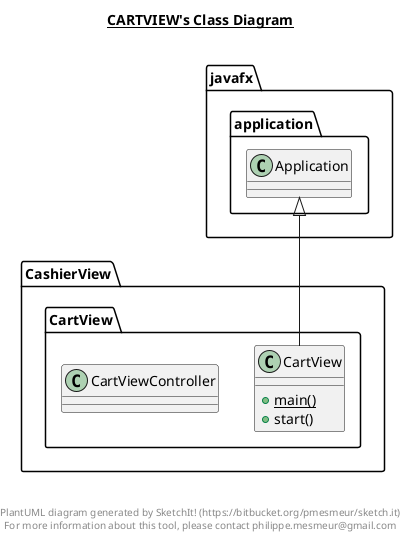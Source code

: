 @startuml

title __CARTVIEW's Class Diagram__\n

  namespace CashierView {
    namespace CartView {
      class CashierView.CartView.CartView {
          {static} + main()
          + start()
      }
    }
  }
  

  namespace CashierView {
    namespace CartView {
      class CashierView.CartView.CartViewController {
      }
    }
  }
  

  CashierView.CartView.CartView -up-|> javafx.application.Application


right footer


PlantUML diagram generated by SketchIt! (https://bitbucket.org/pmesmeur/sketch.it)
For more information about this tool, please contact philippe.mesmeur@gmail.com
endfooter

@enduml
